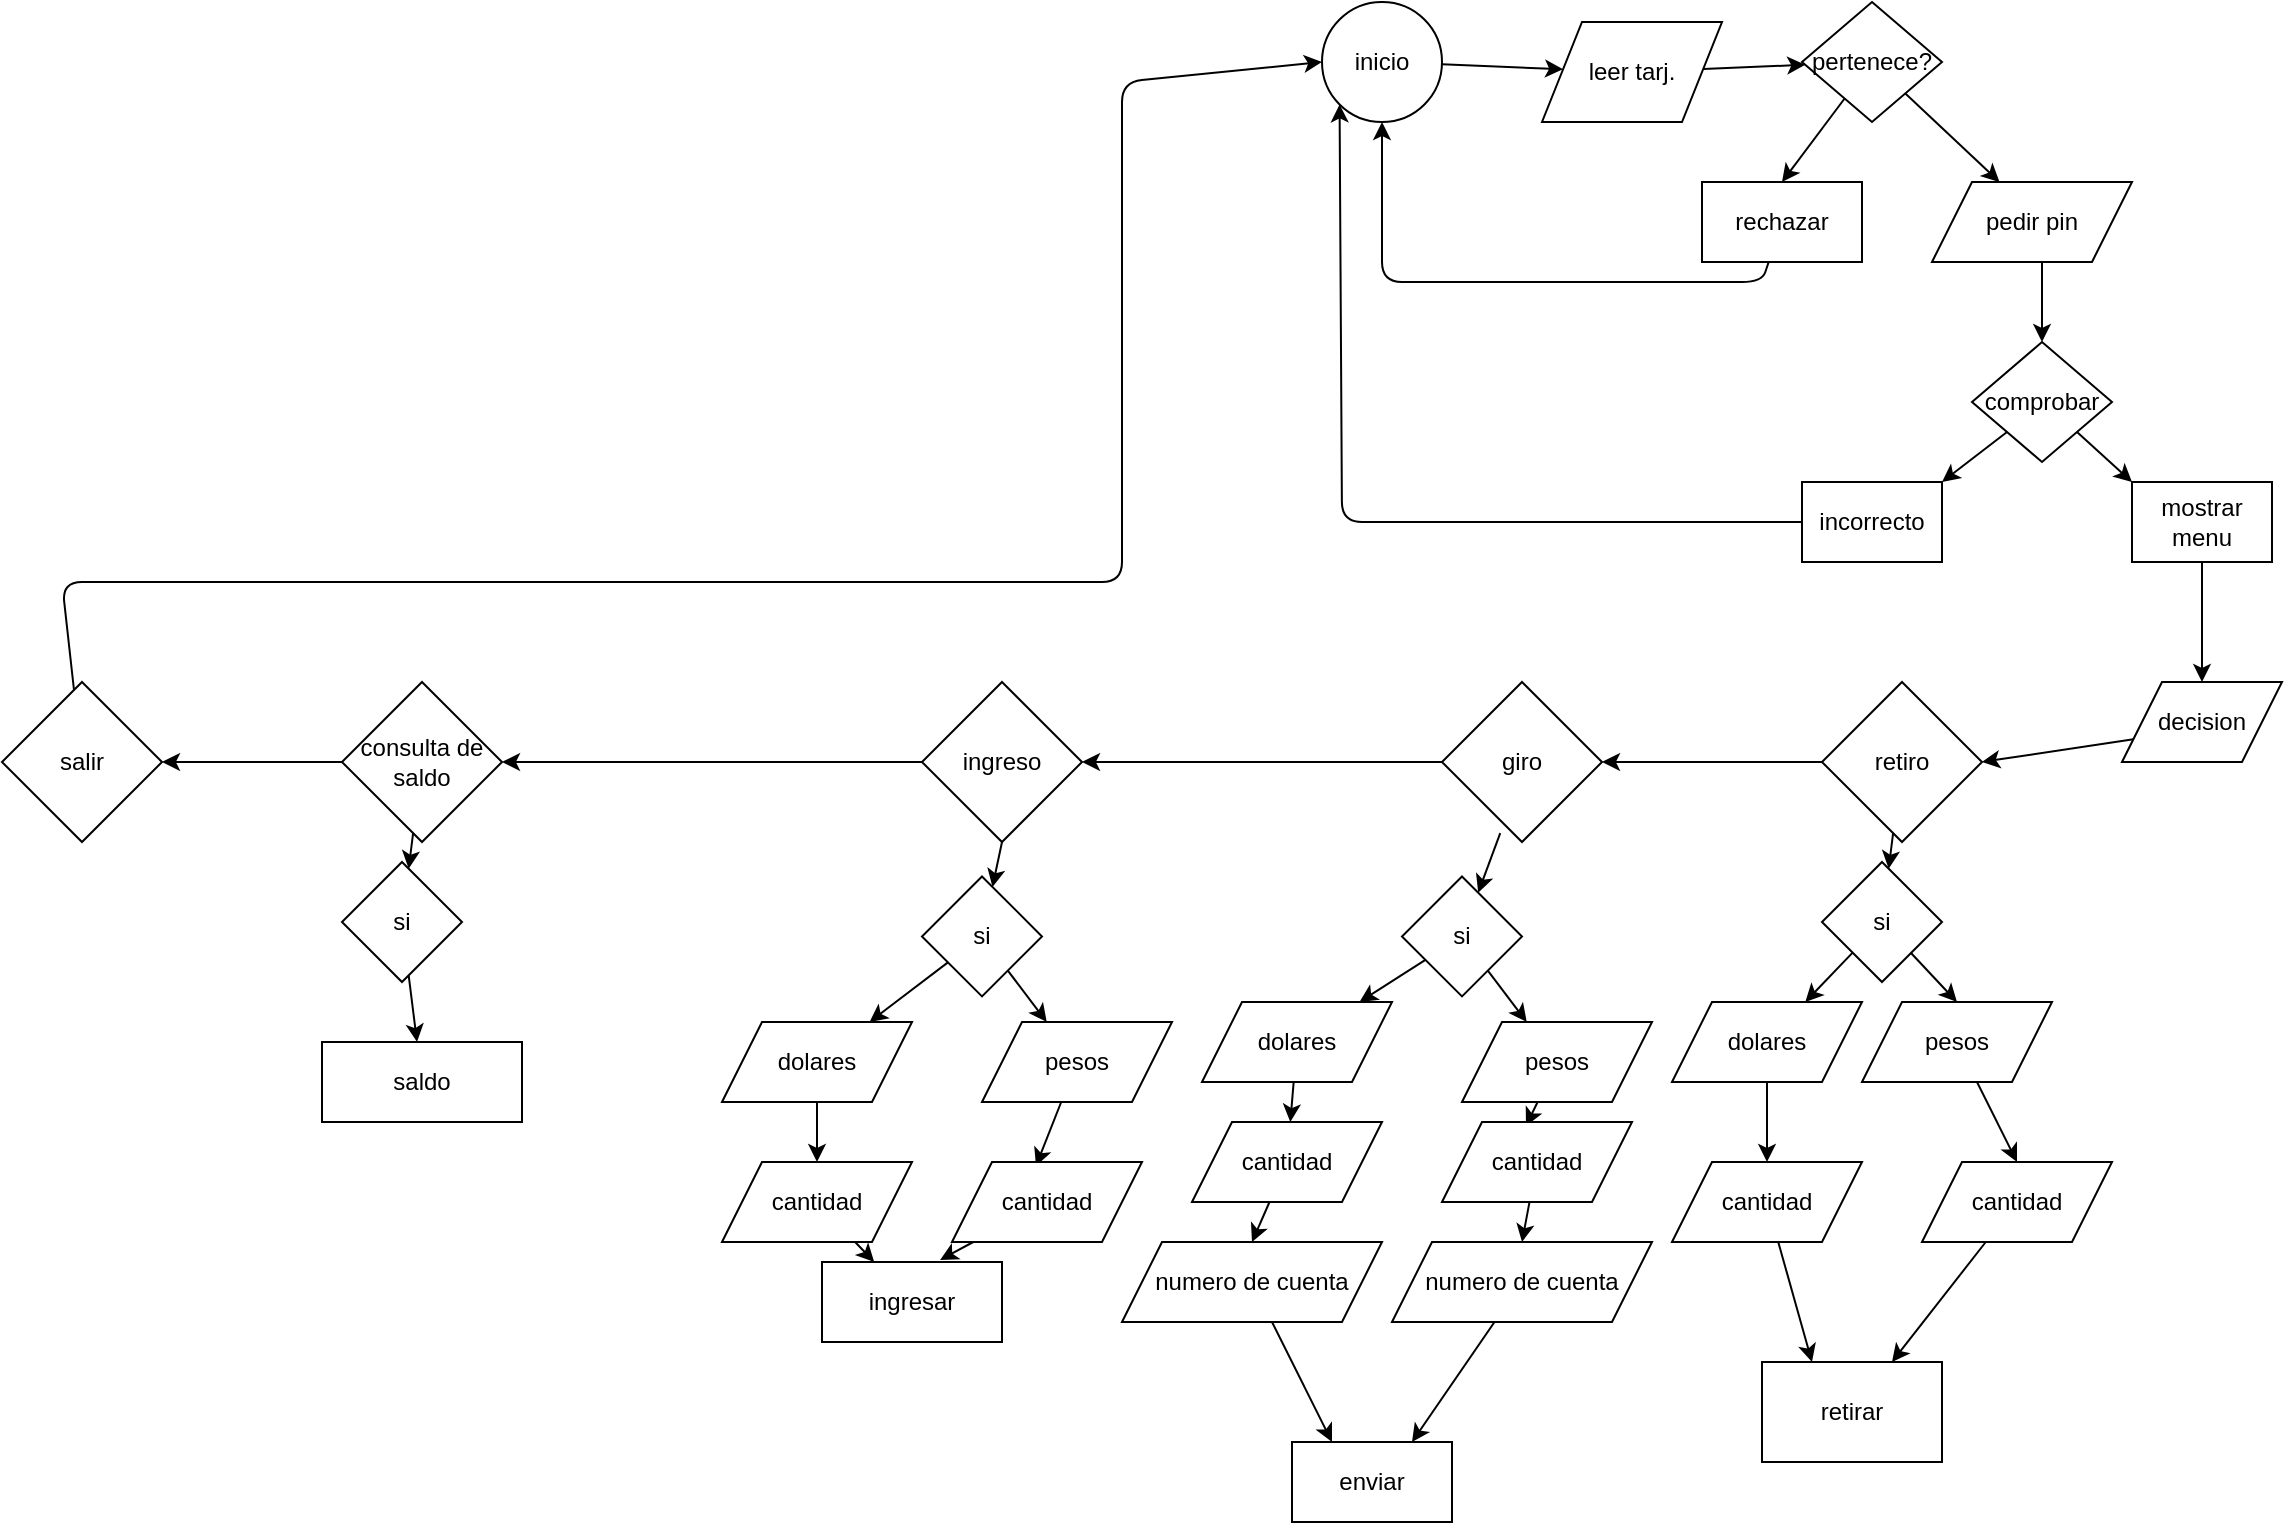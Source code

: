 <mxfile>
    <diagram id="1IlNnRpG67o250DCA7C_" name="Page-1">
        <mxGraphModel dx="2054" dy="856" grid="1" gridSize="10" guides="1" tooltips="1" connect="1" arrows="1" fold="1" page="1" pageScale="1" pageWidth="850" pageHeight="1100" math="0" shadow="0">
            <root>
                <mxCell id="0"/>
                <mxCell id="1" parent="0"/>
                <mxCell id="26" style="edgeStyle=none;html=1;" parent="1" source="2" target="4" edge="1">
                    <mxGeometry relative="1" as="geometry"/>
                </mxCell>
                <mxCell id="2" value="inicio" style="ellipse;whiteSpace=wrap;html=1;aspect=fixed;" parent="1" vertex="1">
                    <mxGeometry x="20" y="20" width="60" height="60" as="geometry"/>
                </mxCell>
                <mxCell id="7" style="edgeStyle=none;html=1;" parent="1" source="4" target="6" edge="1">
                    <mxGeometry relative="1" as="geometry"/>
                </mxCell>
                <mxCell id="4" value="leer tarj." style="shape=parallelogram;perimeter=parallelogramPerimeter;whiteSpace=wrap;html=1;fixedSize=1;" parent="1" vertex="1">
                    <mxGeometry x="130" y="30" width="90" height="50" as="geometry"/>
                </mxCell>
                <mxCell id="10" style="edgeStyle=none;html=1;" parent="1" source="6" edge="1">
                    <mxGeometry relative="1" as="geometry">
                        <mxPoint x="358.75" y="110" as="targetPoint"/>
                    </mxGeometry>
                </mxCell>
                <mxCell id="11" style="edgeStyle=none;html=1;entryX=0.5;entryY=0;entryDx=0;entryDy=0;" parent="1" source="6" target="8" edge="1">
                    <mxGeometry relative="1" as="geometry"/>
                </mxCell>
                <mxCell id="6" value="pertenece?" style="rhombus;whiteSpace=wrap;html=1;" parent="1" vertex="1">
                    <mxGeometry x="260" y="20" width="70" height="60" as="geometry"/>
                </mxCell>
                <mxCell id="14" style="edgeStyle=none;html=1;" parent="1" source="8" target="2" edge="1">
                    <mxGeometry relative="1" as="geometry">
                        <mxPoint x="40" y="160" as="targetPoint"/>
                        <Array as="points">
                            <mxPoint x="240" y="160"/>
                            <mxPoint x="50" y="160"/>
                        </Array>
                    </mxGeometry>
                </mxCell>
                <mxCell id="8" value="rechazar" style="rounded=0;whiteSpace=wrap;html=1;" parent="1" vertex="1">
                    <mxGeometry x="210" y="110" width="80" height="40" as="geometry"/>
                </mxCell>
                <mxCell id="16" style="edgeStyle=none;html=1;exitX=0.5;exitY=1;exitDx=0;exitDy=0;entryX=0.5;entryY=0;entryDx=0;entryDy=0;" parent="1" target="15" edge="1">
                    <mxGeometry relative="1" as="geometry">
                        <mxPoint x="380" y="150" as="sourcePoint"/>
                    </mxGeometry>
                </mxCell>
                <mxCell id="19" style="edgeStyle=none;html=1;exitX=0;exitY=1;exitDx=0;exitDy=0;entryX=1;entryY=0;entryDx=0;entryDy=0;" parent="1" source="15" target="17" edge="1">
                    <mxGeometry relative="1" as="geometry"/>
                </mxCell>
                <mxCell id="20" style="edgeStyle=none;html=1;exitX=1;exitY=1;exitDx=0;exitDy=0;entryX=0;entryY=0;entryDx=0;entryDy=0;" parent="1" source="15" target="18" edge="1">
                    <mxGeometry relative="1" as="geometry"/>
                </mxCell>
                <mxCell id="15" value="comprobar" style="rhombus;whiteSpace=wrap;html=1;" parent="1" vertex="1">
                    <mxGeometry x="345" y="190" width="70" height="60" as="geometry"/>
                </mxCell>
                <mxCell id="21" style="edgeStyle=none;html=1;entryX=0;entryY=1;entryDx=0;entryDy=0;" parent="1" source="17" target="2" edge="1">
                    <mxGeometry relative="1" as="geometry">
                        <mxPoint x="30" y="190" as="targetPoint"/>
                        <Array as="points">
                            <mxPoint x="30" y="280"/>
                        </Array>
                    </mxGeometry>
                </mxCell>
                <mxCell id="17" value="incorrecto" style="rounded=0;whiteSpace=wrap;html=1;" parent="1" vertex="1">
                    <mxGeometry x="260" y="260" width="70" height="40" as="geometry"/>
                </mxCell>
                <mxCell id="25" style="edgeStyle=none;html=1;entryX=0.5;entryY=0;entryDx=0;entryDy=0;" parent="1" source="18" target="22" edge="1">
                    <mxGeometry relative="1" as="geometry"/>
                </mxCell>
                <mxCell id="18" value="mostrar menu" style="rounded=0;whiteSpace=wrap;html=1;" parent="1" vertex="1">
                    <mxGeometry x="425" y="260" width="70" height="40" as="geometry"/>
                </mxCell>
                <mxCell id="41" style="edgeStyle=none;html=1;exitX=0;exitY=0.75;exitDx=0;exitDy=0;entryX=1;entryY=0.5;entryDx=0;entryDy=0;" parent="1" source="22" target="40" edge="1">
                    <mxGeometry relative="1" as="geometry"/>
                </mxCell>
                <mxCell id="22" value="decision" style="shape=parallelogram;perimeter=parallelogramPerimeter;whiteSpace=wrap;html=1;fixedSize=1;" parent="1" vertex="1">
                    <mxGeometry x="420" y="360" width="80" height="40" as="geometry"/>
                </mxCell>
                <mxCell id="54" style="edgeStyle=none;html=1;" parent="1" source="40" edge="1">
                    <mxGeometry relative="1" as="geometry">
                        <mxPoint x="160" y="400" as="targetPoint"/>
                    </mxGeometry>
                </mxCell>
                <mxCell id="107" style="edgeStyle=none;html=1;" edge="1" parent="1" source="40" target="104">
                    <mxGeometry relative="1" as="geometry"/>
                </mxCell>
                <mxCell id="40" value="retiro" style="rhombus;whiteSpace=wrap;html=1;" parent="1" vertex="1">
                    <mxGeometry x="270" y="360" width="80" height="80" as="geometry"/>
                </mxCell>
                <mxCell id="45" value="pedir pin" style="shape=parallelogram;perimeter=parallelogramPerimeter;whiteSpace=wrap;html=1;fixedSize=1;" parent="1" vertex="1">
                    <mxGeometry x="325" y="110" width="100" height="40" as="geometry"/>
                </mxCell>
                <mxCell id="50" style="edgeStyle=none;html=1;entryX=0.5;entryY=0;entryDx=0;entryDy=0;" parent="1" source="46" edge="1" target="51">
                    <mxGeometry relative="1" as="geometry">
                        <mxPoint x="367.5" y="570" as="targetPoint"/>
                    </mxGeometry>
                </mxCell>
                <mxCell id="46" value="pesos" style="shape=parallelogram;perimeter=parallelogramPerimeter;whiteSpace=wrap;html=1;fixedSize=1;" parent="1" vertex="1">
                    <mxGeometry x="290" y="520" width="95" height="40" as="geometry"/>
                </mxCell>
                <mxCell id="53" style="edgeStyle=none;html=1;" parent="1" source="48" target="52" edge="1">
                    <mxGeometry relative="1" as="geometry"/>
                </mxCell>
                <mxCell id="48" value="dolares" style="shape=parallelogram;perimeter=parallelogramPerimeter;whiteSpace=wrap;html=1;fixedSize=1;" parent="1" vertex="1">
                    <mxGeometry x="195" y="520" width="95" height="40" as="geometry"/>
                </mxCell>
                <mxCell id="74" style="edgeStyle=none;html=1;entryX=1;entryY=0;entryDx=0;entryDy=0;" parent="1" source="51" edge="1">
                    <mxGeometry relative="1" as="geometry">
                        <mxPoint x="305" y="700" as="targetPoint"/>
                    </mxGeometry>
                </mxCell>
                <mxCell id="51" value="cantidad" style="shape=parallelogram;perimeter=parallelogramPerimeter;whiteSpace=wrap;html=1;fixedSize=1;" parent="1" vertex="1">
                    <mxGeometry x="320" y="600" width="95" height="40" as="geometry"/>
                </mxCell>
                <mxCell id="73" style="edgeStyle=none;html=1;entryX=0;entryY=0;entryDx=0;entryDy=0;" parent="1" source="52" edge="1">
                    <mxGeometry relative="1" as="geometry">
                        <mxPoint x="265" y="700" as="targetPoint"/>
                    </mxGeometry>
                </mxCell>
                <mxCell id="52" value="cantidad" style="shape=parallelogram;perimeter=parallelogramPerimeter;whiteSpace=wrap;html=1;fixedSize=1;" parent="1" vertex="1">
                    <mxGeometry x="195" y="600" width="95" height="40" as="geometry"/>
                </mxCell>
                <mxCell id="75" style="edgeStyle=none;html=1;" parent="1" source="55" target="76" edge="1">
                    <mxGeometry relative="1" as="geometry">
                        <mxPoint x="-140" y="400" as="targetPoint"/>
                    </mxGeometry>
                </mxCell>
                <mxCell id="55" value="giro" style="rhombus;whiteSpace=wrap;html=1;" parent="1" vertex="1">
                    <mxGeometry x="80" y="360" width="80" height="80" as="geometry"/>
                </mxCell>
                <mxCell id="56" style="edgeStyle=none;html=1;entryX=0.442;entryY=0.05;entryDx=0;entryDy=0;entryPerimeter=0;" parent="1" source="57" target="60" edge="1">
                    <mxGeometry relative="1" as="geometry">
                        <mxPoint x="162.5" y="570" as="targetPoint"/>
                    </mxGeometry>
                </mxCell>
                <mxCell id="57" value="pesos" style="shape=parallelogram;perimeter=parallelogramPerimeter;whiteSpace=wrap;html=1;fixedSize=1;" parent="1" vertex="1">
                    <mxGeometry x="90" y="530" width="95" height="40" as="geometry"/>
                </mxCell>
                <mxCell id="58" style="edgeStyle=none;html=1;" parent="1" source="59" target="61" edge="1">
                    <mxGeometry relative="1" as="geometry"/>
                </mxCell>
                <mxCell id="59" value="dolares" style="shape=parallelogram;perimeter=parallelogramPerimeter;whiteSpace=wrap;html=1;fixedSize=1;" parent="1" vertex="1">
                    <mxGeometry x="-40" y="520" width="95" height="40" as="geometry"/>
                </mxCell>
                <mxCell id="68" style="edgeStyle=none;html=1;entryX=0.5;entryY=0;entryDx=0;entryDy=0;" parent="1" source="60" target="67" edge="1">
                    <mxGeometry relative="1" as="geometry"/>
                </mxCell>
                <mxCell id="60" value="cantidad" style="shape=parallelogram;perimeter=parallelogramPerimeter;whiteSpace=wrap;html=1;fixedSize=1;" parent="1" vertex="1">
                    <mxGeometry x="80" y="580" width="95" height="40" as="geometry"/>
                </mxCell>
                <mxCell id="65" style="edgeStyle=none;html=1;entryX=0.5;entryY=0;entryDx=0;entryDy=0;" parent="1" source="61" target="64" edge="1">
                    <mxGeometry relative="1" as="geometry"/>
                </mxCell>
                <mxCell id="61" value="cantidad" style="shape=parallelogram;perimeter=parallelogramPerimeter;whiteSpace=wrap;html=1;fixedSize=1;" parent="1" vertex="1">
                    <mxGeometry x="-45" y="580" width="95" height="40" as="geometry"/>
                </mxCell>
                <mxCell id="71" style="edgeStyle=none;html=1;entryX=0.25;entryY=0;entryDx=0;entryDy=0;" parent="1" source="64" target="99" edge="1">
                    <mxGeometry relative="1" as="geometry">
                        <mxPoint x="30.882" y="744.118" as="targetPoint"/>
                    </mxGeometry>
                </mxCell>
                <mxCell id="64" value="numero de cuenta" style="shape=parallelogram;perimeter=parallelogramPerimeter;whiteSpace=wrap;html=1;fixedSize=1;" parent="1" vertex="1">
                    <mxGeometry x="-80" y="640" width="130" height="40" as="geometry"/>
                </mxCell>
                <mxCell id="70" style="edgeStyle=none;html=1;entryX=0.75;entryY=0;entryDx=0;entryDy=0;" parent="1" source="67" target="99" edge="1">
                    <mxGeometry relative="1" as="geometry">
                        <mxPoint x="61.216" y="746.216" as="targetPoint"/>
                    </mxGeometry>
                </mxCell>
                <mxCell id="67" value="numero de cuenta" style="shape=parallelogram;perimeter=parallelogramPerimeter;whiteSpace=wrap;html=1;fixedSize=1;" parent="1" vertex="1">
                    <mxGeometry x="55" y="640" width="130" height="40" as="geometry"/>
                </mxCell>
                <mxCell id="89" style="edgeStyle=none;html=1;entryX=1;entryY=0.5;entryDx=0;entryDy=0;" parent="1" source="76" target="88" edge="1">
                    <mxGeometry relative="1" as="geometry"/>
                </mxCell>
                <mxCell id="76" value="ingreso" style="rhombus;whiteSpace=wrap;html=1;" parent="1" vertex="1">
                    <mxGeometry x="-180" y="360" width="80" height="80" as="geometry"/>
                </mxCell>
                <mxCell id="77" style="edgeStyle=none;html=1;entryX=0.442;entryY=0.05;entryDx=0;entryDy=0;entryPerimeter=0;" parent="1" source="78" target="81" edge="1">
                    <mxGeometry relative="1" as="geometry">
                        <mxPoint x="-72.5" y="570" as="targetPoint"/>
                    </mxGeometry>
                </mxCell>
                <mxCell id="78" value="pesos" style="shape=parallelogram;perimeter=parallelogramPerimeter;whiteSpace=wrap;html=1;fixedSize=1;" parent="1" vertex="1">
                    <mxGeometry x="-150" y="530" width="95" height="40" as="geometry"/>
                </mxCell>
                <mxCell id="79" style="edgeStyle=none;html=1;" parent="1" source="80" target="82" edge="1">
                    <mxGeometry relative="1" as="geometry"/>
                </mxCell>
                <mxCell id="80" value="dolares" style="shape=parallelogram;perimeter=parallelogramPerimeter;whiteSpace=wrap;html=1;fixedSize=1;" parent="1" vertex="1">
                    <mxGeometry x="-280" y="530" width="95" height="40" as="geometry"/>
                </mxCell>
                <mxCell id="87" style="edgeStyle=none;html=1;" parent="1" source="81" edge="1">
                    <mxGeometry relative="1" as="geometry">
                        <mxPoint x="-170.984" y="649.016" as="targetPoint"/>
                    </mxGeometry>
                </mxCell>
                <mxCell id="81" value="cantidad" style="shape=parallelogram;perimeter=parallelogramPerimeter;whiteSpace=wrap;html=1;fixedSize=1;" parent="1" vertex="1">
                    <mxGeometry x="-165" y="600" width="95" height="40" as="geometry"/>
                </mxCell>
                <mxCell id="86" style="edgeStyle=none;html=1;entryX=0.29;entryY=0;entryDx=0;entryDy=0;entryPerimeter=0;" parent="1" source="82" target="98" edge="1">
                    <mxGeometry relative="1" as="geometry">
                        <mxPoint x="-203.878" y="643.878" as="targetPoint"/>
                    </mxGeometry>
                </mxCell>
                <mxCell id="82" value="cantidad" style="shape=parallelogram;perimeter=parallelogramPerimeter;whiteSpace=wrap;html=1;fixedSize=1;" parent="1" vertex="1">
                    <mxGeometry x="-280" y="600" width="95" height="40" as="geometry"/>
                </mxCell>
                <mxCell id="90" style="edgeStyle=none;html=1;" parent="1" source="88" edge="1">
                    <mxGeometry relative="1" as="geometry">
                        <mxPoint x="-560" y="400" as="targetPoint"/>
                    </mxGeometry>
                </mxCell>
                <mxCell id="88" value="consulta de saldo" style="rhombus;whiteSpace=wrap;html=1;" parent="1" vertex="1">
                    <mxGeometry x="-470" y="360" width="80" height="80" as="geometry"/>
                </mxCell>
                <mxCell id="103" style="edgeStyle=none;html=1;entryX=0;entryY=0.5;entryDx=0;entryDy=0;" parent="1" source="92" target="2" edge="1">
                    <mxGeometry relative="1" as="geometry">
                        <mxPoint x="-80" y="10" as="targetPoint"/>
                        <Array as="points">
                            <mxPoint x="-610" y="310"/>
                            <mxPoint x="-80" y="310"/>
                            <mxPoint x="-80" y="60"/>
                        </Array>
                    </mxGeometry>
                </mxCell>
                <mxCell id="92" value="salir" style="rhombus;whiteSpace=wrap;html=1;" parent="1" vertex="1">
                    <mxGeometry x="-640" y="360" width="80" height="80" as="geometry"/>
                </mxCell>
                <mxCell id="95" value="saldo" style="rounded=0;whiteSpace=wrap;html=1;" parent="1" vertex="1">
                    <mxGeometry x="-480" y="540" width="100" height="40" as="geometry"/>
                </mxCell>
                <mxCell id="98" value="ingresar" style="rounded=0;whiteSpace=wrap;html=1;" parent="1" vertex="1">
                    <mxGeometry x="-230" y="650" width="90" height="40" as="geometry"/>
                </mxCell>
                <mxCell id="99" value="enviar" style="rounded=0;whiteSpace=wrap;html=1;" parent="1" vertex="1">
                    <mxGeometry x="5" y="740" width="80" height="40" as="geometry"/>
                </mxCell>
                <mxCell id="101" value="retirar" style="rounded=0;whiteSpace=wrap;html=1;" parent="1" vertex="1">
                    <mxGeometry x="240" y="700" width="90" height="50" as="geometry"/>
                </mxCell>
                <mxCell id="105" style="edgeStyle=none;html=1;entryX=0.5;entryY=0;entryDx=0;entryDy=0;" edge="1" parent="1" source="104" target="46">
                    <mxGeometry relative="1" as="geometry"/>
                </mxCell>
                <mxCell id="106" style="edgeStyle=none;html=1;" edge="1" parent="1" source="104" target="48">
                    <mxGeometry relative="1" as="geometry"/>
                </mxCell>
                <mxCell id="104" value="si" style="rhombus;whiteSpace=wrap;html=1;" vertex="1" parent="1">
                    <mxGeometry x="270" y="450" width="60" height="60" as="geometry"/>
                </mxCell>
                <mxCell id="110" style="edgeStyle=none;html=1;exitX=0.364;exitY=0.945;exitDx=0;exitDy=0;exitPerimeter=0;" edge="1" parent="1" target="111" source="55">
                    <mxGeometry relative="1" as="geometry">
                        <mxPoint x="95.556" y="442.776" as="sourcePoint"/>
                    </mxGeometry>
                </mxCell>
                <mxCell id="113" style="edgeStyle=none;html=1;" edge="1" parent="1" source="111" target="59">
                    <mxGeometry relative="1" as="geometry"/>
                </mxCell>
                <mxCell id="114" style="edgeStyle=none;html=1;" edge="1" parent="1" source="111" target="57">
                    <mxGeometry relative="1" as="geometry"/>
                </mxCell>
                <mxCell id="111" value="si" style="rhombus;whiteSpace=wrap;html=1;" vertex="1" parent="1">
                    <mxGeometry x="60" y="457.22" width="60" height="60" as="geometry"/>
                </mxCell>
                <mxCell id="115" style="edgeStyle=none;html=1;exitX=0.5;exitY=1;exitDx=0;exitDy=0;" edge="1" parent="1" target="116" source="76">
                    <mxGeometry relative="1" as="geometry">
                        <mxPoint x="-144.444" y="442.776" as="sourcePoint"/>
                    </mxGeometry>
                </mxCell>
                <mxCell id="117" style="edgeStyle=none;html=1;" edge="1" parent="1" source="116" target="78">
                    <mxGeometry relative="1" as="geometry"/>
                </mxCell>
                <mxCell id="118" style="edgeStyle=none;html=1;" edge="1" parent="1" source="116" target="80">
                    <mxGeometry relative="1" as="geometry"/>
                </mxCell>
                <mxCell id="116" value="si" style="rhombus;whiteSpace=wrap;html=1;" vertex="1" parent="1">
                    <mxGeometry x="-180" y="457.22" width="60" height="60" as="geometry"/>
                </mxCell>
                <mxCell id="121" style="edgeStyle=none;html=1;" edge="1" parent="1" target="122">
                    <mxGeometry relative="1" as="geometry">
                        <mxPoint x="-434.444" y="435.556" as="sourcePoint"/>
                    </mxGeometry>
                </mxCell>
                <mxCell id="123" style="edgeStyle=none;html=1;" edge="1" parent="1" source="122" target="95">
                    <mxGeometry relative="1" as="geometry"/>
                </mxCell>
                <mxCell id="122" value="si" style="rhombus;whiteSpace=wrap;html=1;" vertex="1" parent="1">
                    <mxGeometry x="-470" y="450" width="60" height="60" as="geometry"/>
                </mxCell>
            </root>
        </mxGraphModel>
    </diagram>
</mxfile>